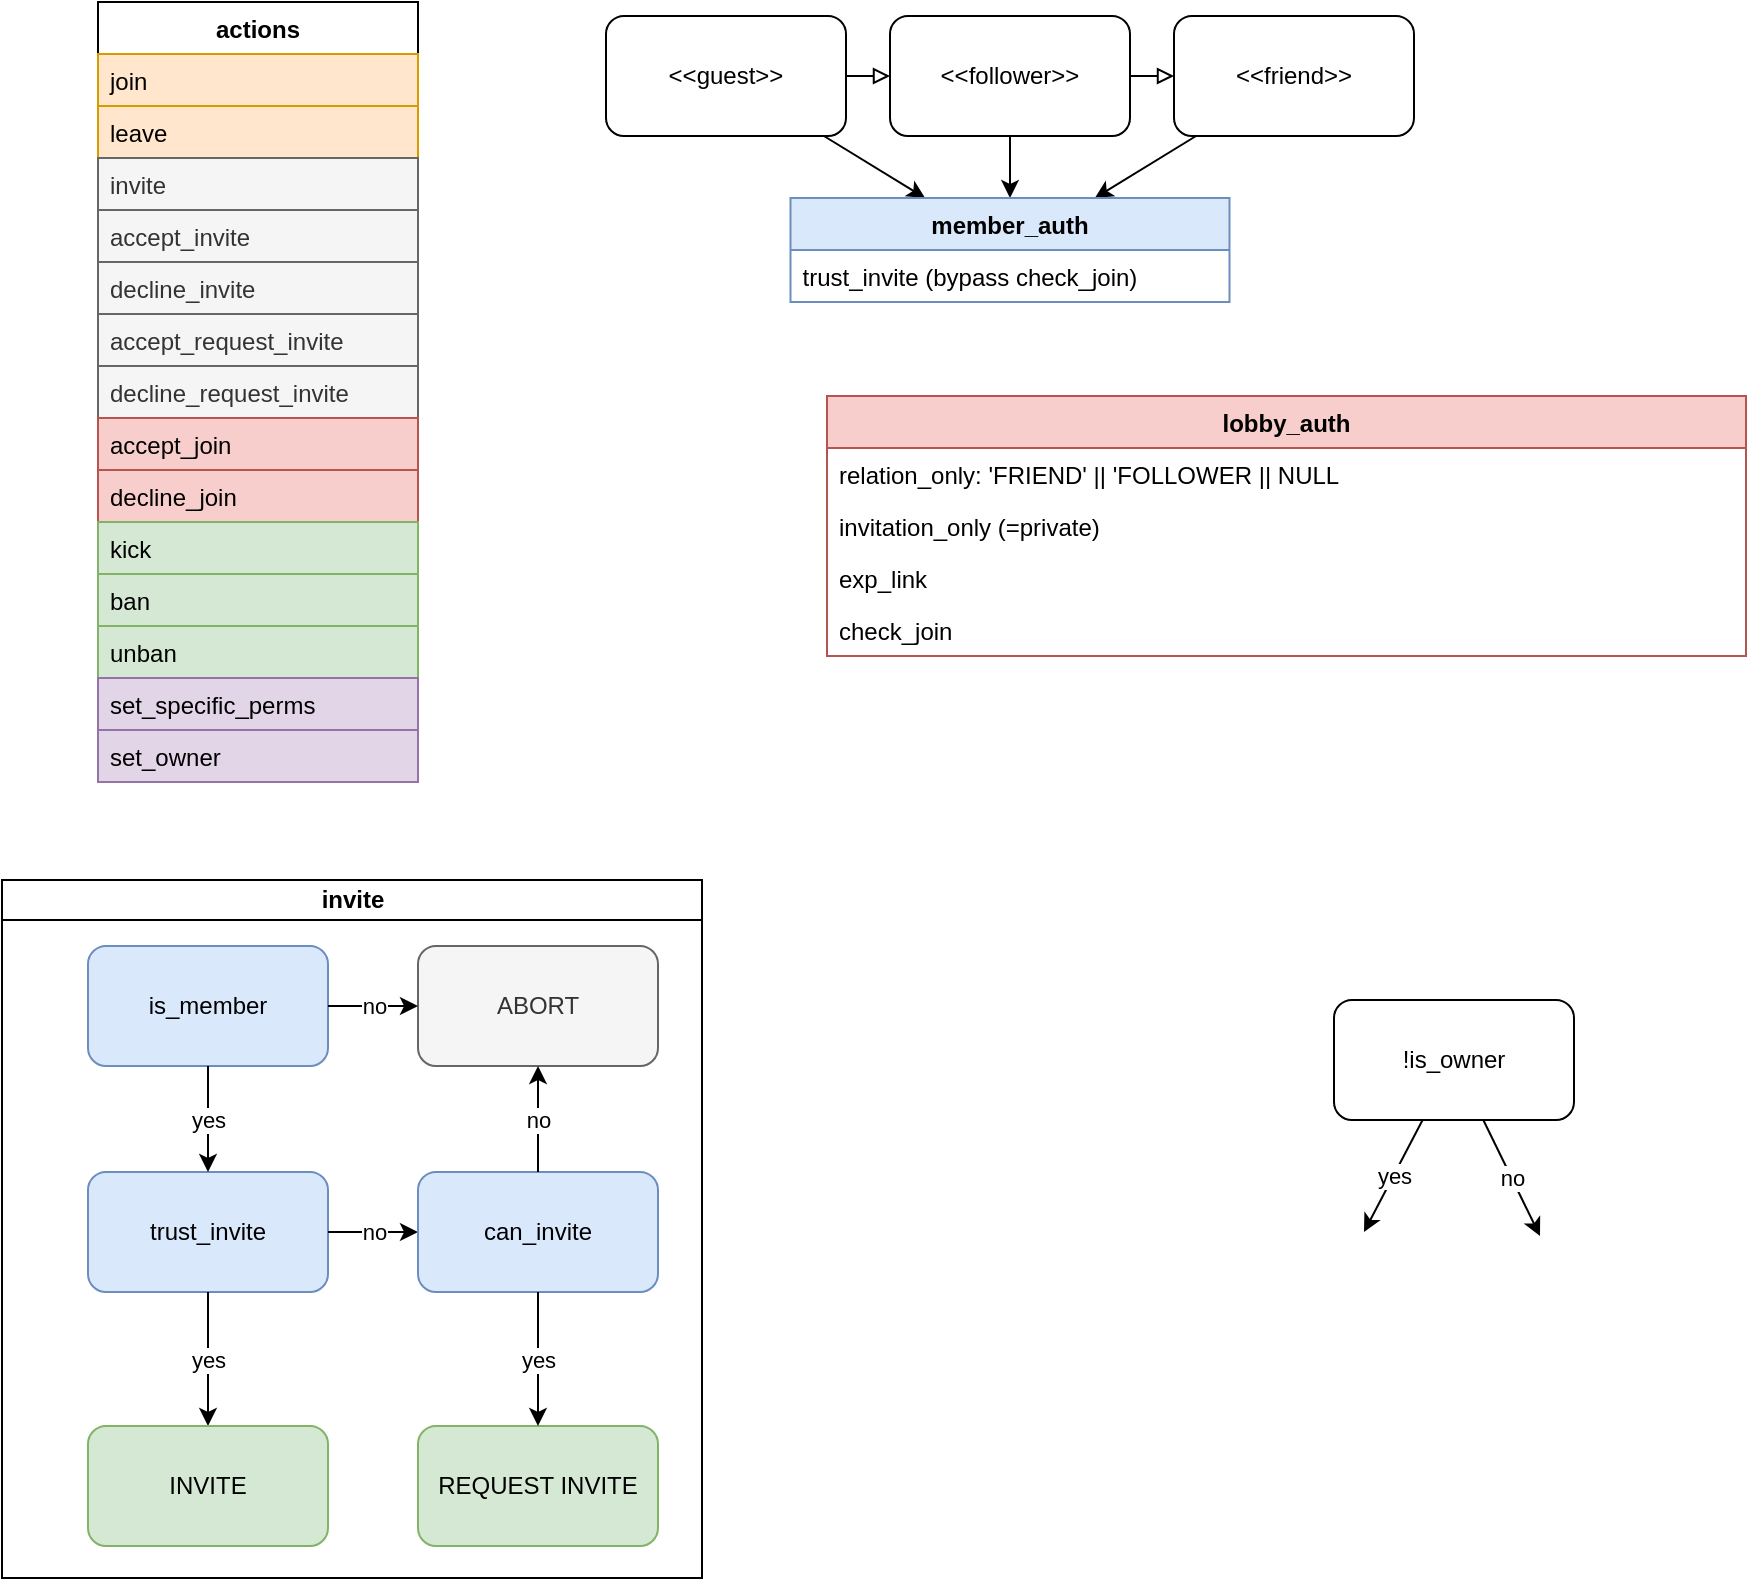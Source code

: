 <mxfile version="12.9.13" type="device"><diagram id="odDYBLWX8v9IzZ_abZ4O" name="Page-1"><mxGraphModel dx="1824" dy="233" grid="0" gridSize="10" guides="1" tooltips="1" connect="1" arrows="1" fold="1" page="0" pageScale="1" pageWidth="827" pageHeight="1169" math="0" shadow="0"><root><mxCell id="0"/><mxCell id="1" parent="0"/><mxCell id="bFG_KY-hGPT-Gh9ULzPn-27" value="&amp;lt;&amp;lt;guest&amp;gt;&amp;gt;" style="rounded=1;whiteSpace=wrap;html=1;" parent="1" vertex="1"><mxGeometry x="-109" y="585" width="120" height="60" as="geometry"/></mxCell><mxCell id="bFG_KY-hGPT-Gh9ULzPn-28" value="&amp;lt;&amp;lt;follower&amp;gt;&amp;gt;" style="rounded=1;whiteSpace=wrap;html=1;" parent="1" vertex="1"><mxGeometry x="33" y="585" width="120" height="60" as="geometry"/></mxCell><mxCell id="bFG_KY-hGPT-Gh9ULzPn-29" value="&amp;lt;&amp;lt;friend&amp;gt;&amp;gt;" style="rounded=1;whiteSpace=wrap;html=1;" parent="1" vertex="1"><mxGeometry x="175" y="585" width="120" height="60" as="geometry"/></mxCell><mxCell id="bFG_KY-hGPT-Gh9ULzPn-30" value="" style="endArrow=classic;html=1;" parent="1" source="bFG_KY-hGPT-Gh9ULzPn-27" target="EuxPJ1tlGM-MT0Ld6GmY-16" edge="1"><mxGeometry width="50" height="50" relative="1" as="geometry"><mxPoint x="-218" y="604" as="sourcePoint"/><mxPoint x="-2" y="690.571" as="targetPoint"/></mxGeometry></mxCell><mxCell id="bFG_KY-hGPT-Gh9ULzPn-31" value="" style="endArrow=classic;html=1;" parent="1" source="bFG_KY-hGPT-Gh9ULzPn-28" target="EuxPJ1tlGM-MT0Ld6GmY-16" edge="1"><mxGeometry width="50" height="50" relative="1" as="geometry"><mxPoint x="-86.462" y="569" as="sourcePoint"/><mxPoint x="78" y="659" as="targetPoint"/></mxGeometry></mxCell><mxCell id="bFG_KY-hGPT-Gh9ULzPn-32" value="" style="endArrow=classic;html=1;" parent="1" source="bFG_KY-hGPT-Gh9ULzPn-29" target="EuxPJ1tlGM-MT0Ld6GmY-16" edge="1"><mxGeometry width="50" height="50" relative="1" as="geometry"><mxPoint x="88" y="569" as="sourcePoint"/><mxPoint x="158" y="689.423" as="targetPoint"/></mxGeometry></mxCell><mxCell id="OXByqmJLkaGgMmOQkuPu-1" value="" style="endArrow=block;html=1;endFill=0;" parent="1" source="bFG_KY-hGPT-Gh9ULzPn-27" target="bFG_KY-hGPT-Gh9ULzPn-28" edge="1"><mxGeometry width="50" height="50" relative="1" as="geometry"><mxPoint x="18" y="560" as="sourcePoint"/><mxPoint x="12" y="530" as="targetPoint"/></mxGeometry></mxCell><mxCell id="OXByqmJLkaGgMmOQkuPu-2" value="" style="endArrow=block;html=1;endFill=0;" parent="1" source="bFG_KY-hGPT-Gh9ULzPn-28" target="bFG_KY-hGPT-Gh9ULzPn-29" edge="1"><mxGeometry width="50" height="50" relative="1" as="geometry"><mxPoint x="137" y="529" as="sourcePoint"/><mxPoint x="21" y="625" as="targetPoint"/></mxGeometry></mxCell><mxCell id="EuxPJ1tlGM-MT0Ld6GmY-24" value="actions" style="swimlane;fontStyle=1;align=center;verticalAlign=top;childLayout=stackLayout;horizontal=1;startSize=26;horizontalStack=0;resizeParent=1;resizeParentMax=0;resizeLast=0;collapsible=1;marginBottom=0;" parent="1" vertex="1"><mxGeometry x="-363" y="578" width="160" height="390" as="geometry"/></mxCell><mxCell id="EuxPJ1tlGM-MT0Ld6GmY-25" value="join" style="text;strokeColor=#d79b00;fillColor=#ffe6cc;align=left;verticalAlign=top;spacingLeft=4;spacingRight=4;overflow=hidden;rotatable=0;points=[[0,0.5],[1,0.5]];portConstraint=eastwest;" parent="EuxPJ1tlGM-MT0Ld6GmY-24" vertex="1"><mxGeometry y="26" width="160" height="26" as="geometry"/></mxCell><mxCell id="EuxPJ1tlGM-MT0Ld6GmY-26" value="leave" style="text;strokeColor=#d79b00;fillColor=#ffe6cc;align=left;verticalAlign=top;spacingLeft=4;spacingRight=4;overflow=hidden;rotatable=0;points=[[0,0.5],[1,0.5]];portConstraint=eastwest;" parent="EuxPJ1tlGM-MT0Ld6GmY-24" vertex="1"><mxGeometry y="52" width="160" height="26" as="geometry"/></mxCell><mxCell id="EuxPJ1tlGM-MT0Ld6GmY-27" value="invite" style="text;strokeColor=#666666;fillColor=#f5f5f5;align=left;verticalAlign=top;spacingLeft=4;spacingRight=4;overflow=hidden;rotatable=0;points=[[0,0.5],[1,0.5]];portConstraint=eastwest;fontColor=#333333;" parent="EuxPJ1tlGM-MT0Ld6GmY-24" vertex="1"><mxGeometry y="78" width="160" height="26" as="geometry"/></mxCell><mxCell id="EuxPJ1tlGM-MT0Ld6GmY-28" value="accept_invite" style="text;strokeColor=#666666;fillColor=#f5f5f5;align=left;verticalAlign=top;spacingLeft=4;spacingRight=4;overflow=hidden;rotatable=0;points=[[0,0.5],[1,0.5]];portConstraint=eastwest;fontColor=#333333;" parent="EuxPJ1tlGM-MT0Ld6GmY-24" vertex="1"><mxGeometry y="104" width="160" height="26" as="geometry"/></mxCell><mxCell id="EuxPJ1tlGM-MT0Ld6GmY-29" value="decline_invite" style="text;strokeColor=#666666;fillColor=#f5f5f5;align=left;verticalAlign=top;spacingLeft=4;spacingRight=4;overflow=hidden;rotatable=0;points=[[0,0.5],[1,0.5]];portConstraint=eastwest;fontColor=#333333;" parent="EuxPJ1tlGM-MT0Ld6GmY-24" vertex="1"><mxGeometry y="130" width="160" height="26" as="geometry"/></mxCell><mxCell id="94M2oyKm3MmtjniDAz3T-19" value="accept_request_invite" style="text;strokeColor=#666666;fillColor=#f5f5f5;align=left;verticalAlign=top;spacingLeft=4;spacingRight=4;overflow=hidden;rotatable=0;points=[[0,0.5],[1,0.5]];portConstraint=eastwest;fontColor=#333333;" parent="EuxPJ1tlGM-MT0Ld6GmY-24" vertex="1"><mxGeometry y="156" width="160" height="26" as="geometry"/></mxCell><mxCell id="94M2oyKm3MmtjniDAz3T-20" value="decline_request_invite" style="text;strokeColor=#666666;fillColor=#f5f5f5;align=left;verticalAlign=top;spacingLeft=4;spacingRight=4;overflow=hidden;rotatable=0;points=[[0,0.5],[1,0.5]];portConstraint=eastwest;fontColor=#333333;" parent="EuxPJ1tlGM-MT0Ld6GmY-24" vertex="1"><mxGeometry y="182" width="160" height="26" as="geometry"/></mxCell><mxCell id="EuxPJ1tlGM-MT0Ld6GmY-33" value="accept_join" style="text;strokeColor=#b85450;fillColor=#f8cecc;align=left;verticalAlign=top;spacingLeft=4;spacingRight=4;overflow=hidden;rotatable=0;points=[[0,0.5],[1,0.5]];portConstraint=eastwest;" parent="EuxPJ1tlGM-MT0Ld6GmY-24" vertex="1"><mxGeometry y="208" width="160" height="26" as="geometry"/></mxCell><mxCell id="EuxPJ1tlGM-MT0Ld6GmY-34" value="decline_join" style="text;strokeColor=#b85450;fillColor=#f8cecc;align=left;verticalAlign=top;spacingLeft=4;spacingRight=4;overflow=hidden;rotatable=0;points=[[0,0.5],[1,0.5]];portConstraint=eastwest;" parent="EuxPJ1tlGM-MT0Ld6GmY-24" vertex="1"><mxGeometry y="234" width="160" height="26" as="geometry"/></mxCell><mxCell id="EuxPJ1tlGM-MT0Ld6GmY-30" value="kick" style="text;strokeColor=#82b366;fillColor=#d5e8d4;align=left;verticalAlign=top;spacingLeft=4;spacingRight=4;overflow=hidden;rotatable=0;points=[[0,0.5],[1,0.5]];portConstraint=eastwest;" parent="EuxPJ1tlGM-MT0Ld6GmY-24" vertex="1"><mxGeometry y="260" width="160" height="26" as="geometry"/></mxCell><mxCell id="EuxPJ1tlGM-MT0Ld6GmY-31" value="ban" style="text;strokeColor=#82b366;fillColor=#d5e8d4;align=left;verticalAlign=top;spacingLeft=4;spacingRight=4;overflow=hidden;rotatable=0;points=[[0,0.5],[1,0.5]];portConstraint=eastwest;" parent="EuxPJ1tlGM-MT0Ld6GmY-24" vertex="1"><mxGeometry y="286" width="160" height="26" as="geometry"/></mxCell><mxCell id="EuxPJ1tlGM-MT0Ld6GmY-32" value="unban" style="text;strokeColor=#82b366;fillColor=#d5e8d4;align=left;verticalAlign=top;spacingLeft=4;spacingRight=4;overflow=hidden;rotatable=0;points=[[0,0.5],[1,0.5]];portConstraint=eastwest;" parent="EuxPJ1tlGM-MT0Ld6GmY-24" vertex="1"><mxGeometry y="312" width="160" height="26" as="geometry"/></mxCell><mxCell id="94M2oyKm3MmtjniDAz3T-15" value="set_specific_perms" style="text;strokeColor=#9673a6;fillColor=#e1d5e7;align=left;verticalAlign=top;spacingLeft=4;spacingRight=4;overflow=hidden;rotatable=0;points=[[0,0.5],[1,0.5]];portConstraint=eastwest;" parent="EuxPJ1tlGM-MT0Ld6GmY-24" vertex="1"><mxGeometry y="338" width="160" height="26" as="geometry"/></mxCell><mxCell id="94M2oyKm3MmtjniDAz3T-21" value="set_owner" style="text;strokeColor=#9673a6;fillColor=#e1d5e7;align=left;verticalAlign=top;spacingLeft=4;spacingRight=4;overflow=hidden;rotatable=0;points=[[0,0.5],[1,0.5]];portConstraint=eastwest;" parent="EuxPJ1tlGM-MT0Ld6GmY-24" vertex="1"><mxGeometry y="364" width="160" height="26" as="geometry"/></mxCell><mxCell id="EuxPJ1tlGM-MT0Ld6GmY-16" value="member_auth" style="swimlane;fontStyle=1;align=center;verticalAlign=top;childLayout=stackLayout;horizontal=1;startSize=26;horizontalStack=0;resizeParent=1;resizeParentMax=0;resizeLast=0;collapsible=1;marginBottom=0;fillColor=#dae8fc;strokeColor=#6c8ebf;" parent="1" vertex="1"><mxGeometry x="-16.75" y="676" width="219.5" height="52" as="geometry"/></mxCell><mxCell id="EuxPJ1tlGM-MT0Ld6GmY-19" value="" style="edgeStyle=none;rounded=1;orthogonalLoop=1;jettySize=auto;html=1;endArrow=blockThin;endFill=1;" parent="EuxPJ1tlGM-MT0Ld6GmY-16" edge="1"><mxGeometry relative="1" as="geometry"><mxPoint x="91.5" y="52" as="sourcePoint"/><mxPoint x="91.5" y="52" as="targetPoint"/></mxGeometry></mxCell><mxCell id="EuxPJ1tlGM-MT0Ld6GmY-23" value="trust_invite (bypass check_join)" style="text;strokeColor=none;fillColor=none;align=left;verticalAlign=top;spacingLeft=4;spacingRight=4;overflow=hidden;rotatable=0;points=[[0,0.5],[1,0.5]];portConstraint=eastwest;" parent="EuxPJ1tlGM-MT0Ld6GmY-16" vertex="1"><mxGeometry y="26" width="219.5" height="26" as="geometry"/></mxCell><mxCell id="HrsVtSaJy5qnkHQuRTk--31" value="lobby_auth" style="swimlane;fontStyle=1;align=center;verticalAlign=top;childLayout=stackLayout;horizontal=1;startSize=26;horizontalStack=0;resizeParent=1;resizeParentMax=0;resizeLast=0;collapsible=1;marginBottom=0;fillColor=#f8cecc;strokeColor=#b85450;" parent="1" vertex="1"><mxGeometry x="1.5" y="775" width="459.5" height="130" as="geometry"/></mxCell><mxCell id="ZOsTcP5KS3bLxbjvdVMs-2" value="relation_only: 'FRIEND' || 'FOLLOWER || NULL" style="text;strokeColor=none;fillColor=none;align=left;verticalAlign=top;spacingLeft=4;spacingRight=4;overflow=hidden;rotatable=0;points=[[0,0.5],[1,0.5]];portConstraint=eastwest;" parent="HrsVtSaJy5qnkHQuRTk--31" vertex="1"><mxGeometry y="26" width="459.5" height="26" as="geometry"/></mxCell><mxCell id="oRnI2mYc1ZFvQQTf6hcr-2" value="invitation_only (=private)" style="text;strokeColor=none;fillColor=none;align=left;verticalAlign=top;spacingLeft=4;spacingRight=4;overflow=hidden;rotatable=0;points=[[0,0.5],[1,0.5]];portConstraint=eastwest;" vertex="1" parent="HrsVtSaJy5qnkHQuRTk--31"><mxGeometry y="52" width="459.5" height="26" as="geometry"/></mxCell><mxCell id="ZOsTcP5KS3bLxbjvdVMs-3" value="exp_link" style="text;strokeColor=none;fillColor=none;align=left;verticalAlign=top;spacingLeft=4;spacingRight=4;overflow=hidden;rotatable=0;points=[[0,0.5],[1,0.5]];portConstraint=eastwest;" parent="HrsVtSaJy5qnkHQuRTk--31" vertex="1"><mxGeometry y="78" width="459.5" height="26" as="geometry"/></mxCell><mxCell id="HrsVtSaJy5qnkHQuRTk--36" value="check_join" style="text;strokeColor=none;fillColor=none;align=left;verticalAlign=top;spacingLeft=4;spacingRight=4;overflow=hidden;rotatable=0;points=[[0,0.5],[1,0.5]];portConstraint=eastwest;" parent="HrsVtSaJy5qnkHQuRTk--31" vertex="1"><mxGeometry y="104" width="459.5" height="26" as="geometry"/></mxCell><mxCell id="94M2oyKm3MmtjniDAz3T-1" value="invite" style="swimlane;html=1;startSize=20;horizontal=1;containerType=tree;" parent="1" vertex="1"><mxGeometry x="-411" y="1017" width="350" height="349" as="geometry"/></mxCell><mxCell id="bFG_KY-hGPT-Gh9ULzPn-4" value="trust_invite" style="rounded=1;whiteSpace=wrap;html=1;fillColor=#dae8fc;strokeColor=#6c8ebf;" parent="94M2oyKm3MmtjniDAz3T-1" vertex="1"><mxGeometry x="43" y="146" width="120" height="60" as="geometry"/></mxCell><mxCell id="bFG_KY-hGPT-Gh9ULzPn-5" value="no" style="endArrow=classic;html=1;" parent="94M2oyKm3MmtjniDAz3T-1" source="bFG_KY-hGPT-Gh9ULzPn-4" target="bFG_KY-hGPT-Gh9ULzPn-24" edge="1"><mxGeometry width="50" height="50" relative="1" as="geometry"><mxPoint x="516" y="342" as="sourcePoint"/><mxPoint x="443" y="361" as="targetPoint"/></mxGeometry></mxCell><mxCell id="bFG_KY-hGPT-Gh9ULzPn-6" value="yes" style="endArrow=classic;html=1;" parent="94M2oyKm3MmtjniDAz3T-1" source="bFG_KY-hGPT-Gh9ULzPn-4" target="bFG_KY-hGPT-Gh9ULzPn-14" edge="1"><mxGeometry width="50" height="50" relative="1" as="geometry"><mxPoint x="99" y="356" as="sourcePoint"/><mxPoint x="315" y="286" as="targetPoint"/></mxGeometry></mxCell><mxCell id="bFG_KY-hGPT-Gh9ULzPn-8" value="ABORT" style="rounded=1;whiteSpace=wrap;html=1;fillColor=#f5f5f5;strokeColor=#666666;fontColor=#333333;" parent="94M2oyKm3MmtjniDAz3T-1" vertex="1"><mxGeometry x="208" y="33" width="120" height="60" as="geometry"/></mxCell><mxCell id="bFG_KY-hGPT-Gh9ULzPn-14" value="INVITE" style="rounded=1;whiteSpace=wrap;html=1;fillColor=#d5e8d4;strokeColor=#82b366;" parent="94M2oyKm3MmtjniDAz3T-1" vertex="1"><mxGeometry x="43" y="273" width="120" height="60" as="geometry"/></mxCell><mxCell id="bFG_KY-hGPT-Gh9ULzPn-20" value="REQUEST INVITE" style="rounded=1;whiteSpace=wrap;html=1;fillColor=#d5e8d4;strokeColor=#82b366;" parent="94M2oyKm3MmtjniDAz3T-1" vertex="1"><mxGeometry x="208" y="273" width="120" height="60" as="geometry"/></mxCell><mxCell id="bFG_KY-hGPT-Gh9ULzPn-24" value="can_invite" style="rounded=1;whiteSpace=wrap;html=1;fillColor=#dae8fc;strokeColor=#6c8ebf;" parent="94M2oyKm3MmtjniDAz3T-1" vertex="1"><mxGeometry x="208" y="146" width="120" height="60" as="geometry"/></mxCell><mxCell id="bFG_KY-hGPT-Gh9ULzPn-26" value="yes" style="endArrow=classic;html=1;" parent="94M2oyKm3MmtjniDAz3T-1" source="bFG_KY-hGPT-Gh9ULzPn-24" target="bFG_KY-hGPT-Gh9ULzPn-20" edge="1"><mxGeometry width="50" height="50" relative="1" as="geometry"><mxPoint x="-41" y="344" as="sourcePoint"/><mxPoint x="344" y="354" as="targetPoint"/></mxGeometry></mxCell><mxCell id="94M2oyKm3MmtjniDAz3T-12" value="is_member" style="rounded=1;whiteSpace=wrap;html=1;fillColor=#dae8fc;strokeColor=#6c8ebf;" parent="94M2oyKm3MmtjniDAz3T-1" vertex="1"><mxGeometry x="43" y="33" width="120" height="60" as="geometry"/></mxCell><mxCell id="94M2oyKm3MmtjniDAz3T-13" value="yes" style="endArrow=classic;html=1;fontStyle=0" parent="94M2oyKm3MmtjniDAz3T-1" source="94M2oyKm3MmtjniDAz3T-12" target="bFG_KY-hGPT-Gh9ULzPn-4" edge="1"><mxGeometry width="50" height="50" relative="1" as="geometry"><mxPoint x="99" y="103" as="sourcePoint"/><mxPoint x="99" y="343" as="targetPoint"/></mxGeometry></mxCell><mxCell id="94M2oyKm3MmtjniDAz3T-14" value="no" style="endArrow=classic;html=1;" parent="94M2oyKm3MmtjniDAz3T-1" source="94M2oyKm3MmtjniDAz3T-12" target="bFG_KY-hGPT-Gh9ULzPn-8" edge="1"><mxGeometry width="50" height="50" relative="1" as="geometry"><mxPoint x="396" y="103" as="sourcePoint"/><mxPoint x="396" y="165" as="targetPoint"/><Array as="points"/></mxGeometry></mxCell><mxCell id="ZOsTcP5KS3bLxbjvdVMs-7" value="no" style="endArrow=classic;html=1;" parent="94M2oyKm3MmtjniDAz3T-1" source="bFG_KY-hGPT-Gh9ULzPn-24" target="bFG_KY-hGPT-Gh9ULzPn-8" edge="1"><mxGeometry width="50" height="50" relative="1" as="geometry"><mxPoint x="275" y="216" as="sourcePoint"/><mxPoint x="275" y="283" as="targetPoint"/></mxGeometry></mxCell><mxCell id="ESuYkQC3iF0gSI2HnkjJ-35" value="!is_owner" style="rounded=1;whiteSpace=wrap;html=1;" parent="1" vertex="1"><mxGeometry x="255" y="1077" width="120" height="60" as="geometry"/></mxCell><mxCell id="ESuYkQC3iF0gSI2HnkjJ-36" value="yes" style="endArrow=classic;html=1;" parent="1" source="ESuYkQC3iF0gSI2HnkjJ-35" edge="1"><mxGeometry width="50" height="50" relative="1" as="geometry"><mxPoint x="304.504" y="1185" as="sourcePoint"/><mxPoint x="270" y="1193" as="targetPoint"/></mxGeometry></mxCell><mxCell id="ESuYkQC3iF0gSI2HnkjJ-37" value="no" style="endArrow=classic;html=1;" parent="1" source="ESuYkQC3iF0gSI2HnkjJ-35" edge="1"><mxGeometry width="50" height="50" relative="1" as="geometry"><mxPoint x="357.998" y="1150" as="sourcePoint"/><mxPoint x="358" y="1195" as="targetPoint"/></mxGeometry></mxCell></root></mxGraphModel></diagram></mxfile>